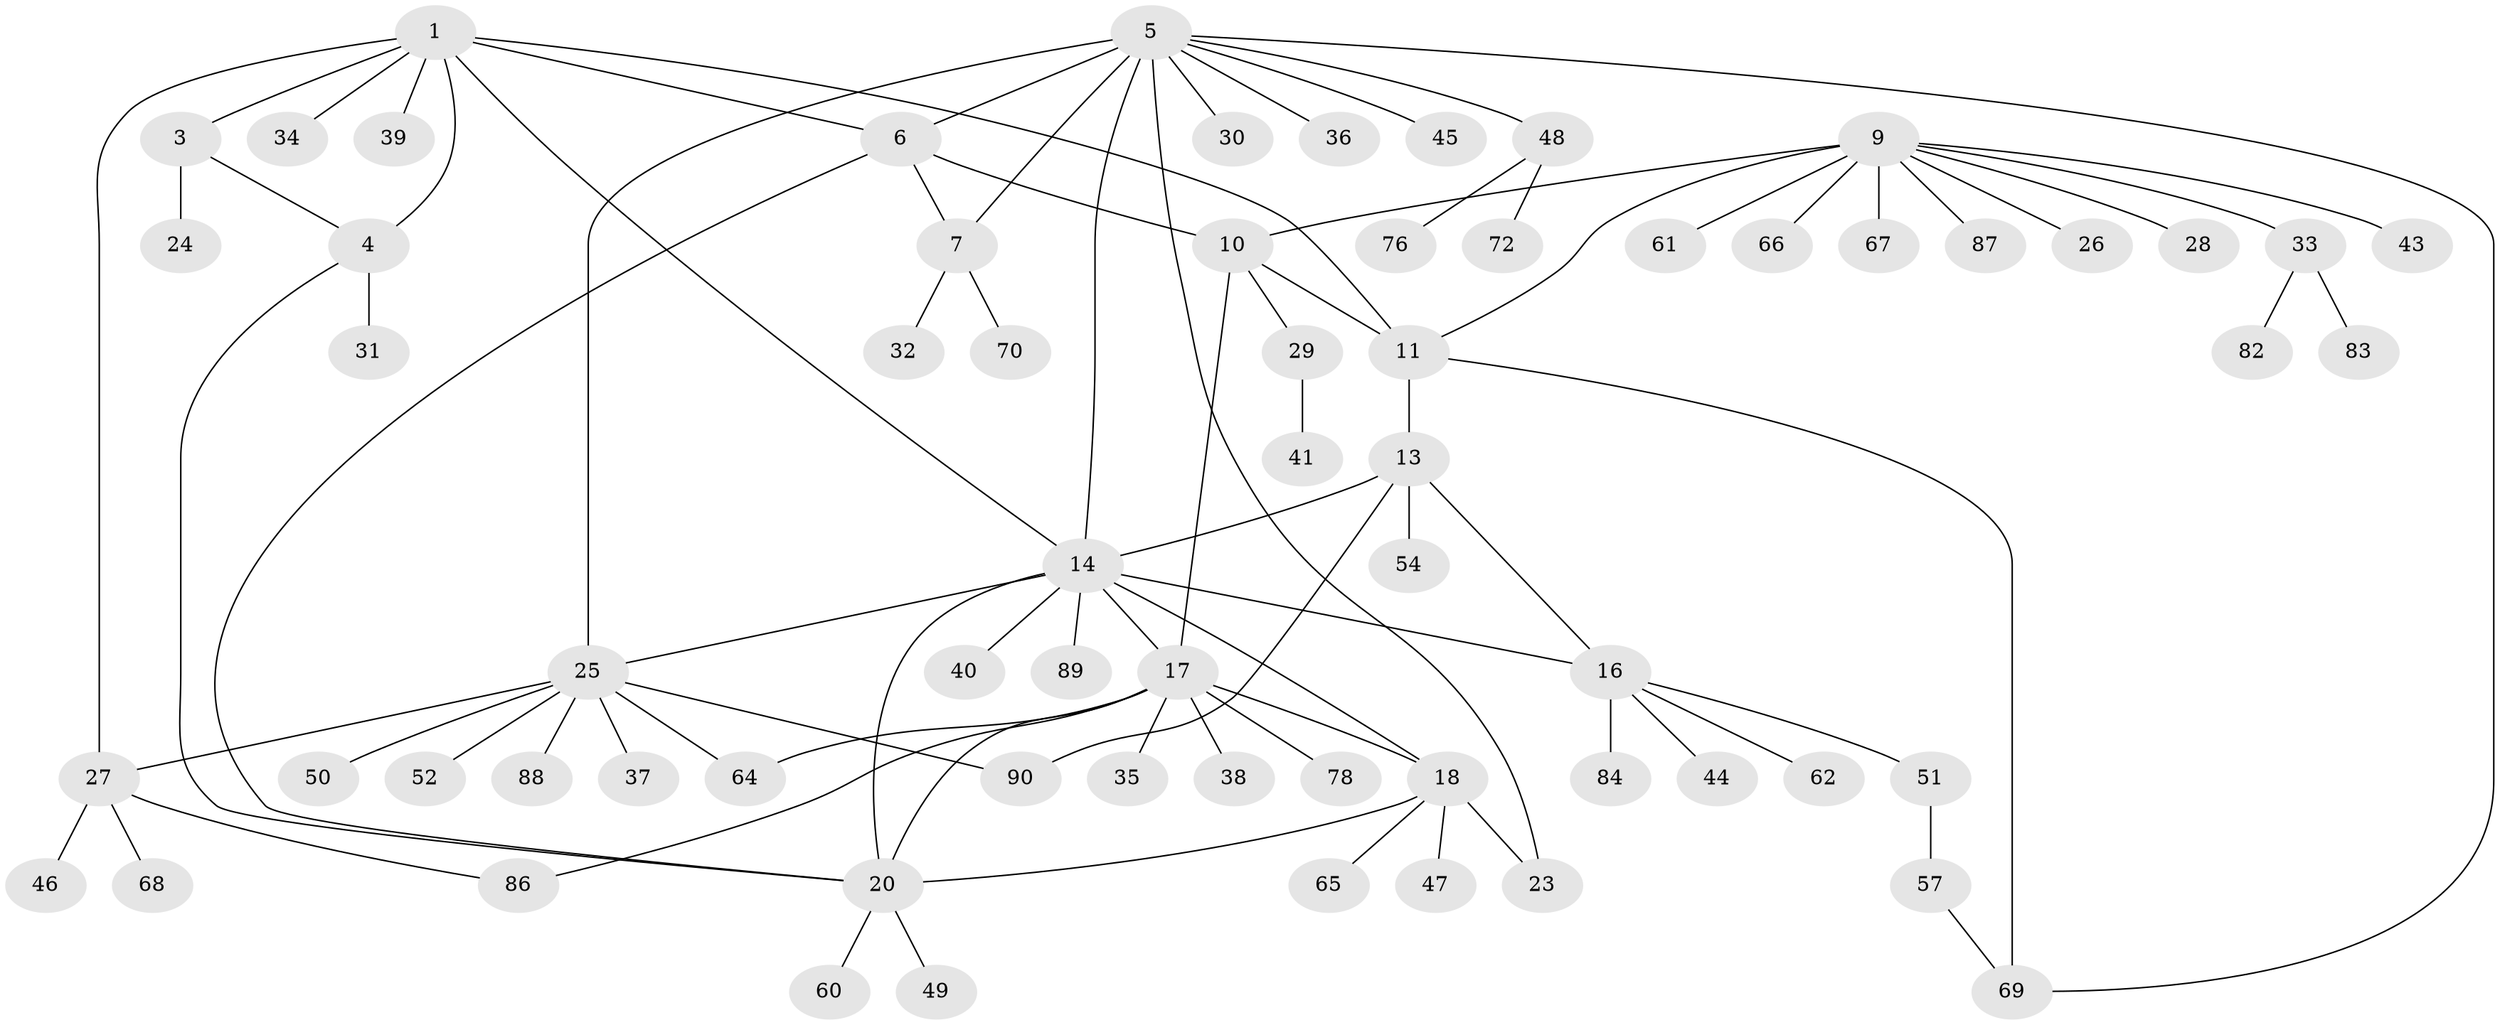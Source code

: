 // original degree distribution, {5: 0.043478260869565216, 7: 0.043478260869565216, 4: 0.07608695652173914, 12: 0.021739130434782608, 6: 0.03260869565217391, 8: 0.021739130434782608, 10: 0.010869565217391304, 1: 0.5434782608695652, 2: 0.18478260869565216, 9: 0.010869565217391304, 3: 0.010869565217391304}
// Generated by graph-tools (version 1.1) at 2025/11/02/27/25 16:11:29]
// undirected, 67 vertices, 87 edges
graph export_dot {
graph [start="1"]
  node [color=gray90,style=filled];
  1 [super="+2"];
  3;
  4 [super="+22"];
  5 [super="+42"];
  6 [super="+92"];
  7 [super="+8"];
  9 [super="+63"];
  10 [super="+12"];
  11;
  13 [super="+15"];
  14 [super="+19"];
  16 [super="+77"];
  17 [super="+58"];
  18 [super="+56"];
  20 [super="+21"];
  23;
  24;
  25 [super="+53"];
  26 [super="+80"];
  27 [super="+85"];
  28;
  29;
  30;
  31 [super="+71"];
  32;
  33 [super="+59"];
  34;
  35;
  36;
  37;
  38;
  39;
  40;
  41;
  43;
  44;
  45;
  46 [super="+75"];
  47 [super="+74"];
  48 [super="+55"];
  49;
  50;
  51;
  52;
  54;
  57;
  60;
  61 [super="+81"];
  62;
  64;
  65;
  66 [super="+91"];
  67;
  68;
  69 [super="+79"];
  70;
  72 [super="+73"];
  76;
  78;
  82;
  83;
  84;
  86;
  87;
  88;
  89;
  90;
  1 -- 3 [weight=2];
  1 -- 4 [weight=2];
  1 -- 6;
  1 -- 14;
  1 -- 34;
  1 -- 39;
  1 -- 27;
  1 -- 11;
  3 -- 4;
  3 -- 24;
  4 -- 20;
  4 -- 31;
  5 -- 6;
  5 -- 7 [weight=2];
  5 -- 14;
  5 -- 23;
  5 -- 25;
  5 -- 30;
  5 -- 36;
  5 -- 45;
  5 -- 48;
  5 -- 69;
  6 -- 7 [weight=2];
  6 -- 20;
  6 -- 10;
  7 -- 70;
  7 -- 32;
  9 -- 10 [weight=2];
  9 -- 11;
  9 -- 26;
  9 -- 28;
  9 -- 33;
  9 -- 43;
  9 -- 61;
  9 -- 66;
  9 -- 67;
  9 -- 87;
  10 -- 11 [weight=2];
  10 -- 17;
  10 -- 29;
  11 -- 13;
  11 -- 69;
  13 -- 14 [weight=2];
  13 -- 16 [weight=2];
  13 -- 54;
  13 -- 90;
  14 -- 16;
  14 -- 25;
  14 -- 17;
  14 -- 18;
  14 -- 20;
  14 -- 40;
  14 -- 89;
  16 -- 44;
  16 -- 51;
  16 -- 62;
  16 -- 84;
  17 -- 18;
  17 -- 20;
  17 -- 35;
  17 -- 38;
  17 -- 64;
  17 -- 78;
  17 -- 86;
  18 -- 20;
  18 -- 23;
  18 -- 47;
  18 -- 65;
  20 -- 49;
  20 -- 60;
  25 -- 37;
  25 -- 50;
  25 -- 52;
  25 -- 64;
  25 -- 88;
  25 -- 90;
  25 -- 27;
  27 -- 46;
  27 -- 68;
  27 -- 86;
  29 -- 41;
  33 -- 82;
  33 -- 83;
  48 -- 72;
  48 -- 76;
  51 -- 57;
  57 -- 69;
}
